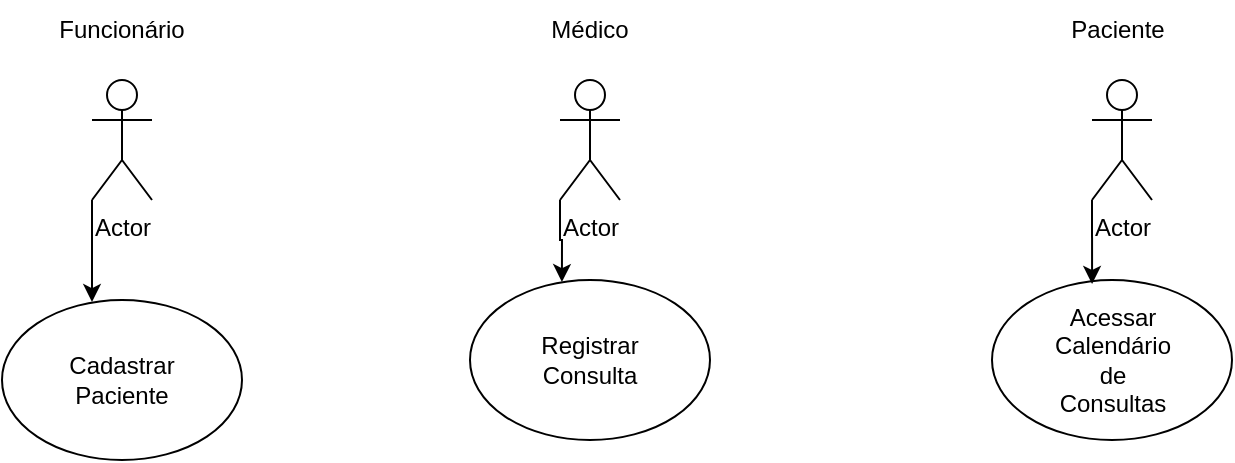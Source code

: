 <mxfile version="24.6.5" type="github">
  <diagram name="Página-1" id="ERaepJcebWJIgo3_Vwx8">
    <mxGraphModel dx="880" dy="434" grid="1" gridSize="10" guides="1" tooltips="1" connect="1" arrows="1" fold="1" page="1" pageScale="1" pageWidth="827" pageHeight="1169" math="0" shadow="0">
      <root>
        <mxCell id="0" />
        <mxCell id="1" parent="0" />
        <mxCell id="QVkG9QGs30-uIEagw282-1" value="Actor" style="shape=umlActor;verticalLabelPosition=bottom;verticalAlign=top;html=1;" vertex="1" parent="1">
          <mxGeometry x="150" y="60" width="30" height="60" as="geometry" />
        </mxCell>
        <mxCell id="QVkG9QGs30-uIEagw282-2" value="Actor" style="shape=umlActor;verticalLabelPosition=bottom;verticalAlign=top;html=1;" vertex="1" parent="1">
          <mxGeometry x="384" y="60" width="30" height="60" as="geometry" />
        </mxCell>
        <mxCell id="QVkG9QGs30-uIEagw282-3" value="Actor" style="shape=umlActor;verticalLabelPosition=bottom;verticalAlign=top;html=1;" vertex="1" parent="1">
          <mxGeometry x="650" y="60" width="30" height="60" as="geometry" />
        </mxCell>
        <mxCell id="QVkG9QGs30-uIEagw282-8" value="Funcionário" style="text;html=1;align=center;verticalAlign=middle;whiteSpace=wrap;rounded=0;" vertex="1" parent="1">
          <mxGeometry x="135" y="20" width="60" height="30" as="geometry" />
        </mxCell>
        <mxCell id="QVkG9QGs30-uIEagw282-9" value="Paciente" style="text;html=1;align=center;verticalAlign=middle;whiteSpace=wrap;rounded=0;" vertex="1" parent="1">
          <mxGeometry x="632.5" y="20" width="60" height="30" as="geometry" />
        </mxCell>
        <mxCell id="QVkG9QGs30-uIEagw282-10" value="Médico" style="text;html=1;align=center;verticalAlign=middle;whiteSpace=wrap;rounded=0;" vertex="1" parent="1">
          <mxGeometry x="369" y="20" width="60" height="30" as="geometry" />
        </mxCell>
        <mxCell id="QVkG9QGs30-uIEagw282-14" value="" style="ellipse;whiteSpace=wrap;html=1;" vertex="1" parent="1">
          <mxGeometry x="600" y="160" width="120" height="80" as="geometry" />
        </mxCell>
        <mxCell id="QVkG9QGs30-uIEagw282-15" value="Acessar Calendário de Consultas" style="text;html=1;align=center;verticalAlign=middle;whiteSpace=wrap;rounded=0;" vertex="1" parent="1">
          <mxGeometry x="627.5" y="166.25" width="65" height="67.5" as="geometry" />
        </mxCell>
        <mxCell id="QVkG9QGs30-uIEagw282-16" value="" style="ellipse;whiteSpace=wrap;html=1;" vertex="1" parent="1">
          <mxGeometry x="339" y="160" width="120" height="80" as="geometry" />
        </mxCell>
        <mxCell id="QVkG9QGs30-uIEagw282-17" value="Registrar Consulta" style="text;html=1;align=center;verticalAlign=middle;whiteSpace=wrap;rounded=0;" vertex="1" parent="1">
          <mxGeometry x="369" y="185" width="60" height="30" as="geometry" />
        </mxCell>
        <mxCell id="QVkG9QGs30-uIEagw282-18" value="" style="ellipse;whiteSpace=wrap;html=1;" vertex="1" parent="1">
          <mxGeometry x="105" y="170" width="120" height="80" as="geometry" />
        </mxCell>
        <mxCell id="QVkG9QGs30-uIEagw282-19" value="Cadastrar Paciente" style="text;html=1;align=center;verticalAlign=middle;whiteSpace=wrap;rounded=0;" vertex="1" parent="1">
          <mxGeometry x="135" y="195" width="60" height="30" as="geometry" />
        </mxCell>
        <mxCell id="QVkG9QGs30-uIEagw282-22" style="edgeStyle=orthogonalEdgeStyle;rounded=0;orthogonalLoop=1;jettySize=auto;html=1;exitX=0;exitY=1;exitDx=0;exitDy=0;exitPerimeter=0;entryX=0.383;entryY=0.013;entryDx=0;entryDy=0;entryPerimeter=0;" edge="1" parent="1" source="QVkG9QGs30-uIEagw282-2" target="QVkG9QGs30-uIEagw282-16">
          <mxGeometry relative="1" as="geometry" />
        </mxCell>
        <mxCell id="QVkG9QGs30-uIEagw282-23" style="edgeStyle=orthogonalEdgeStyle;rounded=0;orthogonalLoop=1;jettySize=auto;html=1;exitX=0;exitY=1;exitDx=0;exitDy=0;exitPerimeter=0;entryX=0.375;entryY=0.013;entryDx=0;entryDy=0;entryPerimeter=0;" edge="1" parent="1" source="QVkG9QGs30-uIEagw282-1" target="QVkG9QGs30-uIEagw282-18">
          <mxGeometry relative="1" as="geometry" />
        </mxCell>
        <mxCell id="QVkG9QGs30-uIEagw282-25" style="edgeStyle=orthogonalEdgeStyle;rounded=0;orthogonalLoop=1;jettySize=auto;html=1;exitX=0;exitY=1;exitDx=0;exitDy=0;exitPerimeter=0;entryX=0.417;entryY=0.025;entryDx=0;entryDy=0;entryPerimeter=0;" edge="1" parent="1" source="QVkG9QGs30-uIEagw282-3" target="QVkG9QGs30-uIEagw282-14">
          <mxGeometry relative="1" as="geometry" />
        </mxCell>
      </root>
    </mxGraphModel>
  </diagram>
</mxfile>
